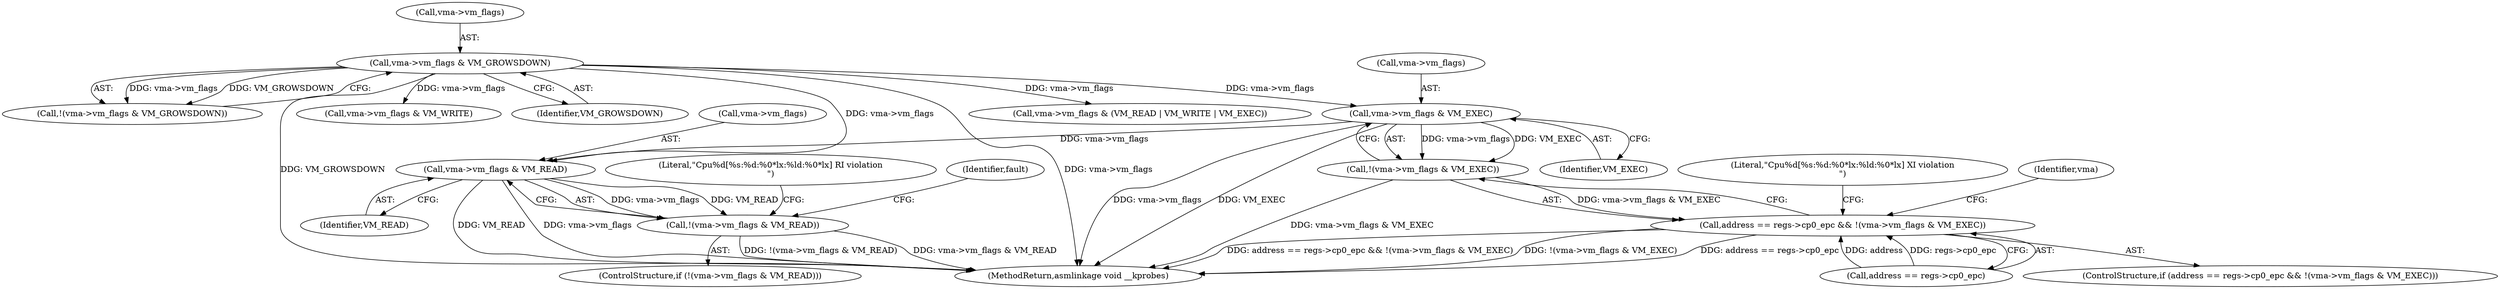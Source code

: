 digraph "0_linux_a8b0ca17b80e92faab46ee7179ba9e99ccb61233_14@pointer" {
"1000271" [label="(Call,vma->vm_flags & VM_EXEC)"];
"1000230" [label="(Call,vma->vm_flags & VM_GROWSDOWN)"];
"1000270" [label="(Call,!(vma->vm_flags & VM_EXEC))"];
"1000264" [label="(Call,address == regs->cp0_epc && !(vma->vm_flags & VM_EXEC))"];
"1000296" [label="(Call,vma->vm_flags & VM_READ)"];
"1000295" [label="(Call,!(vma->vm_flags & VM_READ))"];
"1000271" [label="(Call,vma->vm_flags & VM_EXEC)"];
"1000300" [label="(Identifier,VM_READ)"];
"1000275" [label="(Identifier,VM_EXEC)"];
"1000231" [label="(Call,vma->vm_flags)"];
"1000272" [label="(Call,vma->vm_flags)"];
"1000323" [label="(Call,vma->vm_flags & (VM_READ | VM_WRITE | VM_EXEC))"];
"1000230" [label="(Call,vma->vm_flags & VM_GROWSDOWN)"];
"1000229" [label="(Call,!(vma->vm_flags & VM_GROWSDOWN))"];
"1000296" [label="(Call,vma->vm_flags & VM_READ)"];
"1000263" [label="(ControlStructure,if (address == regs->cp0_epc && !(vma->vm_flags & VM_EXEC)))"];
"1000270" [label="(Call,!(vma->vm_flags & VM_EXEC))"];
"1000659" [label="(MethodReturn,asmlinkage void __kprobes)"];
"1000303" [label="(Literal,\"Cpu%d[%s:%d:%0*lx:%ld:%0*lx] RI violation\n\")"];
"1000252" [label="(Call,vma->vm_flags & VM_WRITE)"];
"1000294" [label="(ControlStructure,if (!(vma->vm_flags & VM_READ)))"];
"1000278" [label="(Literal,\"Cpu%d[%s:%d:%0*lx:%ld:%0*lx] XI violation\n\")"];
"1000264" [label="(Call,address == regs->cp0_epc && !(vma->vm_flags & VM_EXEC))"];
"1000334" [label="(Identifier,fault)"];
"1000295" [label="(Call,!(vma->vm_flags & VM_READ))"];
"1000265" [label="(Call,address == regs->cp0_epc)"];
"1000234" [label="(Identifier,VM_GROWSDOWN)"];
"1000297" [label="(Call,vma->vm_flags)"];
"1000298" [label="(Identifier,vma)"];
"1000271" -> "1000270"  [label="AST: "];
"1000271" -> "1000275"  [label="CFG: "];
"1000272" -> "1000271"  [label="AST: "];
"1000275" -> "1000271"  [label="AST: "];
"1000270" -> "1000271"  [label="CFG: "];
"1000271" -> "1000659"  [label="DDG: VM_EXEC"];
"1000271" -> "1000659"  [label="DDG: vma->vm_flags"];
"1000271" -> "1000270"  [label="DDG: vma->vm_flags"];
"1000271" -> "1000270"  [label="DDG: VM_EXEC"];
"1000230" -> "1000271"  [label="DDG: vma->vm_flags"];
"1000271" -> "1000296"  [label="DDG: vma->vm_flags"];
"1000230" -> "1000229"  [label="AST: "];
"1000230" -> "1000234"  [label="CFG: "];
"1000231" -> "1000230"  [label="AST: "];
"1000234" -> "1000230"  [label="AST: "];
"1000229" -> "1000230"  [label="CFG: "];
"1000230" -> "1000659"  [label="DDG: vma->vm_flags"];
"1000230" -> "1000659"  [label="DDG: VM_GROWSDOWN"];
"1000230" -> "1000229"  [label="DDG: vma->vm_flags"];
"1000230" -> "1000229"  [label="DDG: VM_GROWSDOWN"];
"1000230" -> "1000252"  [label="DDG: vma->vm_flags"];
"1000230" -> "1000296"  [label="DDG: vma->vm_flags"];
"1000230" -> "1000323"  [label="DDG: vma->vm_flags"];
"1000270" -> "1000264"  [label="AST: "];
"1000264" -> "1000270"  [label="CFG: "];
"1000270" -> "1000659"  [label="DDG: vma->vm_flags & VM_EXEC"];
"1000270" -> "1000264"  [label="DDG: vma->vm_flags & VM_EXEC"];
"1000264" -> "1000263"  [label="AST: "];
"1000264" -> "1000265"  [label="CFG: "];
"1000265" -> "1000264"  [label="AST: "];
"1000278" -> "1000264"  [label="CFG: "];
"1000298" -> "1000264"  [label="CFG: "];
"1000264" -> "1000659"  [label="DDG: address == regs->cp0_epc"];
"1000264" -> "1000659"  [label="DDG: address == regs->cp0_epc && !(vma->vm_flags & VM_EXEC)"];
"1000264" -> "1000659"  [label="DDG: !(vma->vm_flags & VM_EXEC)"];
"1000265" -> "1000264"  [label="DDG: address"];
"1000265" -> "1000264"  [label="DDG: regs->cp0_epc"];
"1000296" -> "1000295"  [label="AST: "];
"1000296" -> "1000300"  [label="CFG: "];
"1000297" -> "1000296"  [label="AST: "];
"1000300" -> "1000296"  [label="AST: "];
"1000295" -> "1000296"  [label="CFG: "];
"1000296" -> "1000659"  [label="DDG: VM_READ"];
"1000296" -> "1000659"  [label="DDG: vma->vm_flags"];
"1000296" -> "1000295"  [label="DDG: vma->vm_flags"];
"1000296" -> "1000295"  [label="DDG: VM_READ"];
"1000295" -> "1000294"  [label="AST: "];
"1000303" -> "1000295"  [label="CFG: "];
"1000334" -> "1000295"  [label="CFG: "];
"1000295" -> "1000659"  [label="DDG: vma->vm_flags & VM_READ"];
"1000295" -> "1000659"  [label="DDG: !(vma->vm_flags & VM_READ)"];
}
